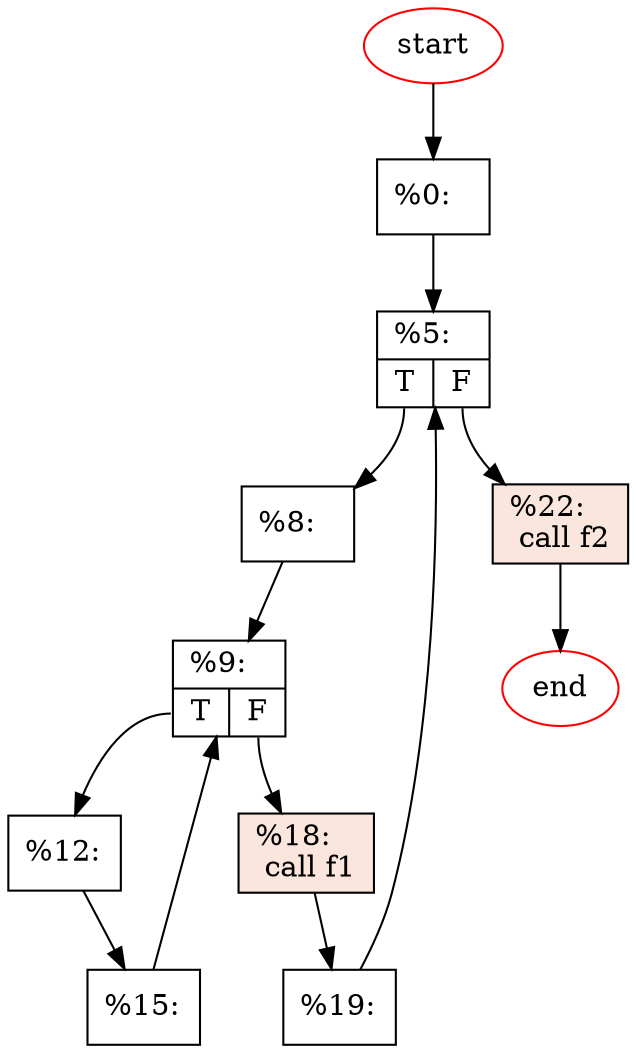 digraph "foo" {
	node_0000[shape=record, label="%0:\l"]
	node_0001[shape=record, label="{%5:\l|{<s0>T|<s1>F}}"]
	node_0002[shape=record, label="%8:\l"]
	node_0003[shape=record, label="{%9:\l|{<s0>T|<s1>F}}"]
	node_0004[shape=record, label="%12:\l"]
	node_0005[shape=record, label="%15:\l"]
	node_0006[shape=record, style=filled, fillcolor="#f3c7b170", label="{%18:\l call f1\l}"]
	node_0007[shape=record, label="%19:\l"]
	node_0008[shape=record, style=filled, fillcolor="#f3c7b170", label="{%22:\l call f2\l}"]
	start[shape=ellipse, label="start", color=red]
	end[shape=ellipse, label="end", color=red]
	node_0000 -> node_0001 
	node_0001:s0 -> node_0002 
	node_0001:s1 -> node_0008 
	node_0002 -> node_0003 
	node_0003:s0 -> node_0004 
	node_0003:s1 -> node_0006 
	node_0004 -> node_0005 
	node_0005 -> node_0003 
	node_0006 -> node_0007 
	node_0007 -> node_0001 
	start -> node_0000 
	node_0008 -> end 
}

